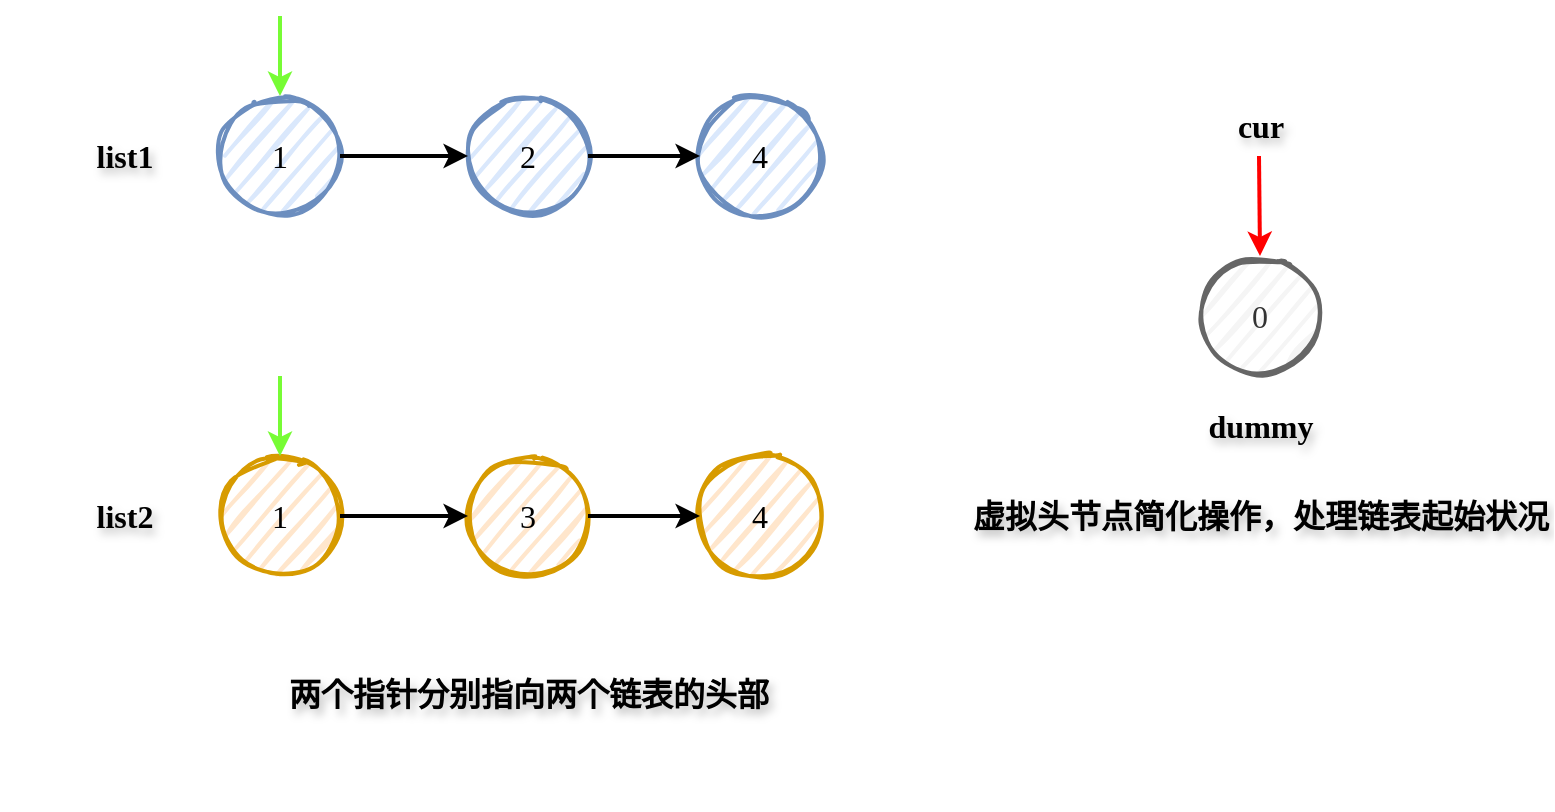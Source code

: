 <mxfile version="24.7.8" pages="4">
  <diagram name="Page-1" id="Oiq9AGII3D0nvruZMA7q">
    <mxGraphModel dx="1050" dy="522" grid="1" gridSize="10" guides="1" tooltips="1" connect="1" arrows="1" fold="1" page="1" pageScale="1" pageWidth="827" pageHeight="1169" math="0" shadow="0">
      <root>
        <mxCell id="0" />
        <mxCell id="1" parent="0" />
        <mxCell id="CLPhiW2gWFfIjptXXEM1-1" value="1" style="ellipse;whiteSpace=wrap;html=1;strokeWidth=2;fillWeight=2;hachureGap=8;fillColor=#dae8fc;fillStyle=dots;sketch=1;strokeColor=#6c8ebf;fontFamily=Comic Sans MS;fontSize=16;" vertex="1" parent="1">
          <mxGeometry x="230" y="240" width="60" height="60" as="geometry" />
        </mxCell>
        <mxCell id="CLPhiW2gWFfIjptXXEM1-2" value="1" style="ellipse;whiteSpace=wrap;html=1;strokeWidth=2;fillWeight=2;hachureGap=8;fillColor=#ffe6cc;fillStyle=dots;sketch=1;strokeColor=#d79b00;fontFamily=Comic Sans MS;fontSize=16;" vertex="1" parent="1">
          <mxGeometry x="230" y="420" width="60" height="60" as="geometry" />
        </mxCell>
        <mxCell id="CLPhiW2gWFfIjptXXEM1-3" value="2" style="ellipse;whiteSpace=wrap;html=1;strokeWidth=2;fillWeight=2;hachureGap=8;fillColor=#dae8fc;fillStyle=dots;sketch=1;strokeColor=#6c8ebf;fontFamily=Comic Sans MS;fontSize=16;" vertex="1" parent="1">
          <mxGeometry x="354" y="240" width="60" height="60" as="geometry" />
        </mxCell>
        <mxCell id="CLPhiW2gWFfIjptXXEM1-4" value="3" style="ellipse;whiteSpace=wrap;html=1;strokeWidth=2;fillWeight=2;hachureGap=8;fillColor=#ffe6cc;fillStyle=dots;sketch=1;strokeColor=#d79b00;fontFamily=Comic Sans MS;fontSize=16;" vertex="1" parent="1">
          <mxGeometry x="354" y="420" width="60" height="60" as="geometry" />
        </mxCell>
        <mxCell id="CLPhiW2gWFfIjptXXEM1-5" value="" style="endArrow=classic;html=1;rounded=0;strokeWidth=2;exitX=1;exitY=0.5;exitDx=0;exitDy=0;entryX=0;entryY=0.5;entryDx=0;entryDy=0;" edge="1" parent="1" source="CLPhiW2gWFfIjptXXEM1-1" target="CLPhiW2gWFfIjptXXEM1-3">
          <mxGeometry width="50" height="50" relative="1" as="geometry">
            <mxPoint x="390" y="300" as="sourcePoint" />
            <mxPoint x="440" y="250" as="targetPoint" />
          </mxGeometry>
        </mxCell>
        <mxCell id="CLPhiW2gWFfIjptXXEM1-6" value="" style="endArrow=classic;html=1;rounded=0;strokeWidth=2;exitX=1;exitY=0.5;exitDx=0;exitDy=0;entryX=0;entryY=0.5;entryDx=0;entryDy=0;" edge="1" parent="1" source="CLPhiW2gWFfIjptXXEM1-2" target="CLPhiW2gWFfIjptXXEM1-4">
          <mxGeometry width="50" height="50" relative="1" as="geometry">
            <mxPoint x="300" y="340" as="sourcePoint" />
            <mxPoint x="364" y="340" as="targetPoint" />
          </mxGeometry>
        </mxCell>
        <mxCell id="CLPhiW2gWFfIjptXXEM1-7" value="4" style="ellipse;whiteSpace=wrap;html=1;strokeWidth=2;fillWeight=2;hachureGap=8;fillColor=#dae8fc;fillStyle=dots;sketch=1;strokeColor=#6c8ebf;fontFamily=Comic Sans MS;fontSize=16;" vertex="1" parent="1">
          <mxGeometry x="470" y="240" width="60" height="60" as="geometry" />
        </mxCell>
        <mxCell id="CLPhiW2gWFfIjptXXEM1-8" value="" style="endArrow=classic;html=1;rounded=0;strokeWidth=2;exitX=1;exitY=0.5;exitDx=0;exitDy=0;entryX=0;entryY=0.5;entryDx=0;entryDy=0;" edge="1" parent="1" target="CLPhiW2gWFfIjptXXEM1-7" source="CLPhiW2gWFfIjptXXEM1-3">
          <mxGeometry width="50" height="50" relative="1" as="geometry">
            <mxPoint x="460" y="190" as="sourcePoint" />
            <mxPoint x="524" y="190" as="targetPoint" />
          </mxGeometry>
        </mxCell>
        <mxCell id="CLPhiW2gWFfIjptXXEM1-9" value="4" style="ellipse;whiteSpace=wrap;html=1;strokeWidth=2;fillWeight=2;hachureGap=8;fillColor=#ffe6cc;fillStyle=dots;sketch=1;strokeColor=#d79b00;fontFamily=Comic Sans MS;fontSize=16;" vertex="1" parent="1">
          <mxGeometry x="470" y="420" width="60" height="60" as="geometry" />
        </mxCell>
        <mxCell id="CLPhiW2gWFfIjptXXEM1-10" value="" style="endArrow=classic;html=1;rounded=0;strokeWidth=2;exitX=1;exitY=0.5;exitDx=0;exitDy=0;entryX=0;entryY=0.5;entryDx=0;entryDy=0;" edge="1" parent="1" source="CLPhiW2gWFfIjptXXEM1-4" target="CLPhiW2gWFfIjptXXEM1-9">
          <mxGeometry width="50" height="50" relative="1" as="geometry">
            <mxPoint x="424" y="340" as="sourcePoint" />
            <mxPoint x="480" y="340" as="targetPoint" />
          </mxGeometry>
        </mxCell>
        <mxCell id="CLPhiW2gWFfIjptXXEM1-11" value="" style="endArrow=classic;html=1;rounded=0;strokeWidth=2;entryX=0.5;entryY=0;entryDx=0;entryDy=0;fillColor=#f8cecc;strokeColor=#77FC35;" edge="1" parent="1" target="CLPhiW2gWFfIjptXXEM1-1">
          <mxGeometry width="50" height="50" relative="1" as="geometry">
            <mxPoint x="260" y="200" as="sourcePoint" />
            <mxPoint x="300" y="130" as="targetPoint" />
          </mxGeometry>
        </mxCell>
        <mxCell id="CLPhiW2gWFfIjptXXEM1-12" value="" style="endArrow=classic;html=1;rounded=0;strokeWidth=2;entryX=0.5;entryY=0;entryDx=0;entryDy=0;strokeColor=#77FC35;" edge="1" parent="1" target="CLPhiW2gWFfIjptXXEM1-2">
          <mxGeometry width="50" height="50" relative="1" as="geometry">
            <mxPoint x="260" y="380" as="sourcePoint" />
            <mxPoint x="259.5" y="420" as="targetPoint" />
          </mxGeometry>
        </mxCell>
        <mxCell id="CLPhiW2gWFfIjptXXEM1-13" value="0" style="ellipse;whiteSpace=wrap;html=1;strokeWidth=2;fillWeight=2;hachureGap=8;fillColor=#f5f5f5;fillStyle=dots;sketch=1;strokeColor=#666666;fontFamily=Comic Sans MS;fontSize=16;fontColor=#333333;" vertex="1" parent="1">
          <mxGeometry x="720" y="320" width="60" height="60" as="geometry" />
        </mxCell>
        <mxCell id="CLPhiW2gWFfIjptXXEM1-14" value="" style="endArrow=classic;html=1;rounded=0;strokeWidth=2;fillColor=#f8cecc;strokeColor=#FF0000;entryX=0.5;entryY=0;entryDx=0;entryDy=0;" edge="1" parent="1" target="CLPhiW2gWFfIjptXXEM1-13">
          <mxGeometry width="50" height="50" relative="1" as="geometry">
            <mxPoint x="749.5" y="270" as="sourcePoint" />
            <mxPoint x="750" y="320" as="targetPoint" />
          </mxGeometry>
        </mxCell>
        <mxCell id="CLPhiW2gWFfIjptXXEM1-15" value="&lt;font style=&quot;font-size: 16px;&quot;&gt;&lt;b&gt;dummy&lt;/b&gt;&lt;/font&gt;" style="text;html=1;align=center;verticalAlign=middle;whiteSpace=wrap;rounded=0;fontSize=16;textShadow=1;aspect=fixed;fontFamily=HarmonyOS Sans;" vertex="1" parent="1">
          <mxGeometry x="687.5" y="380" width="125" height="50" as="geometry" />
        </mxCell>
        <mxCell id="CLPhiW2gWFfIjptXXEM1-16" value="&lt;font style=&quot;font-size: 16px;&quot;&gt;&lt;b&gt;cur&lt;/b&gt;&lt;/font&gt;" style="text;html=1;align=center;verticalAlign=middle;whiteSpace=wrap;rounded=0;fontSize=16;textShadow=1;aspect=fixed;fontFamily=HarmonyOS Sans;" vertex="1" parent="1">
          <mxGeometry x="687.5" y="230" width="125" height="50" as="geometry" />
        </mxCell>
        <mxCell id="CLPhiW2gWFfIjptXXEM1-17" value="&lt;font style=&quot;font-size: 16px;&quot;&gt;&lt;b&gt;list1&lt;/b&gt;&lt;/font&gt;" style="text;html=1;align=center;verticalAlign=middle;whiteSpace=wrap;rounded=0;fontSize=16;textShadow=1;aspect=fixed;fontFamily=HarmonyOS Sans;" vertex="1" parent="1">
          <mxGeometry x="120" y="245" width="125" height="50" as="geometry" />
        </mxCell>
        <mxCell id="CLPhiW2gWFfIjptXXEM1-18" value="&lt;font style=&quot;font-size: 16px;&quot;&gt;&lt;b&gt;list2&lt;/b&gt;&lt;/font&gt;" style="text;html=1;align=center;verticalAlign=middle;whiteSpace=wrap;rounded=0;fontSize=16;textShadow=1;aspect=fixed;fontFamily=HarmonyOS Sans;" vertex="1" parent="1">
          <mxGeometry x="120" y="425" width="125" height="50" as="geometry" />
        </mxCell>
        <mxCell id="CLPhiW2gWFfIjptXXEM1-19" value="&lt;b&gt;虚拟头节点简化操作，处理链表起始状况&lt;/b&gt;" style="text;html=1;align=center;verticalAlign=middle;whiteSpace=wrap;rounded=0;fontSize=16;textShadow=1;aspect=fixed;fontFamily=HarmonyOS Sans;" vertex="1" parent="1">
          <mxGeometry x="603.75" y="391.5" width="292.5" height="117" as="geometry" />
        </mxCell>
        <mxCell id="CLPhiW2gWFfIjptXXEM1-20" value="&lt;b&gt;两个指针分别指向两个链表的头部&lt;/b&gt;" style="text;html=1;align=center;verticalAlign=middle;whiteSpace=wrap;rounded=0;fontSize=16;textShadow=1;aspect=fixed;fontFamily=HarmonyOS Sans;" vertex="1" parent="1">
          <mxGeometry x="237.75" y="480" width="292.5" height="117" as="geometry" />
        </mxCell>
      </root>
    </mxGraphModel>
  </diagram>
  <diagram id="5lkWdfLF6kecg7mWYJKn" name="Page-2">
    <mxGraphModel dx="1050" dy="522" grid="1" gridSize="10" guides="1" tooltips="1" connect="1" arrows="1" fold="1" page="1" pageScale="1" pageWidth="827" pageHeight="1169" math="0" shadow="0">
      <root>
        <mxCell id="0" />
        <mxCell id="1" parent="0" />
        <mxCell id="cNdLmp2RzwPViIMugcrR-1" value="1" style="ellipse;whiteSpace=wrap;html=1;strokeWidth=2;fillWeight=2;hachureGap=8;fillColor=#dae8fc;fillStyle=dots;sketch=1;strokeColor=#6c8ebf;fontFamily=Comic Sans MS;fontSize=16;" vertex="1" parent="1">
          <mxGeometry x="230" y="240" width="60" height="60" as="geometry" />
        </mxCell>
        <mxCell id="cNdLmp2RzwPViIMugcrR-3" value="2" style="ellipse;whiteSpace=wrap;html=1;strokeWidth=2;fillWeight=2;hachureGap=8;fillColor=#dae8fc;fillStyle=dots;sketch=1;strokeColor=#6c8ebf;fontFamily=Comic Sans MS;fontSize=16;" vertex="1" parent="1">
          <mxGeometry x="354" y="240" width="60" height="60" as="geometry" />
        </mxCell>
        <mxCell id="cNdLmp2RzwPViIMugcrR-4" value="3" style="ellipse;whiteSpace=wrap;html=1;strokeWidth=2;fillWeight=2;hachureGap=8;fillColor=#ffe6cc;fillStyle=dots;sketch=1;strokeColor=#d79b00;fontFamily=Comic Sans MS;fontSize=16;" vertex="1" parent="1">
          <mxGeometry x="354" y="420" width="60" height="60" as="geometry" />
        </mxCell>
        <mxCell id="cNdLmp2RzwPViIMugcrR-5" value="" style="endArrow=classic;html=1;rounded=0;strokeWidth=2;exitX=1;exitY=0.5;exitDx=0;exitDy=0;entryX=0;entryY=0.5;entryDx=0;entryDy=0;" edge="1" parent="1" source="cNdLmp2RzwPViIMugcrR-1" target="cNdLmp2RzwPViIMugcrR-3">
          <mxGeometry width="50" height="50" relative="1" as="geometry">
            <mxPoint x="390" y="300" as="sourcePoint" />
            <mxPoint x="440" y="250" as="targetPoint" />
          </mxGeometry>
        </mxCell>
        <mxCell id="cNdLmp2RzwPViIMugcrR-7" value="4" style="ellipse;whiteSpace=wrap;html=1;strokeWidth=2;fillWeight=2;hachureGap=8;fillColor=#dae8fc;fillStyle=dots;sketch=1;strokeColor=#6c8ebf;fontFamily=Comic Sans MS;fontSize=16;" vertex="1" parent="1">
          <mxGeometry x="470" y="240" width="60" height="60" as="geometry" />
        </mxCell>
        <mxCell id="cNdLmp2RzwPViIMugcrR-8" value="" style="endArrow=classic;html=1;rounded=0;strokeWidth=2;exitX=1;exitY=0.5;exitDx=0;exitDy=0;entryX=0;entryY=0.5;entryDx=0;entryDy=0;" edge="1" parent="1" source="cNdLmp2RzwPViIMugcrR-3" target="cNdLmp2RzwPViIMugcrR-7">
          <mxGeometry width="50" height="50" relative="1" as="geometry">
            <mxPoint x="460" y="190" as="sourcePoint" />
            <mxPoint x="524" y="190" as="targetPoint" />
          </mxGeometry>
        </mxCell>
        <mxCell id="cNdLmp2RzwPViIMugcrR-9" value="4" style="ellipse;whiteSpace=wrap;html=1;strokeWidth=2;fillWeight=2;hachureGap=8;fillColor=#ffe6cc;fillStyle=dots;sketch=1;strokeColor=#d79b00;fontFamily=Comic Sans MS;fontSize=16;" vertex="1" parent="1">
          <mxGeometry x="470" y="420" width="60" height="60" as="geometry" />
        </mxCell>
        <mxCell id="cNdLmp2RzwPViIMugcrR-10" value="" style="endArrow=classic;html=1;rounded=0;strokeWidth=2;exitX=1;exitY=0.5;exitDx=0;exitDy=0;entryX=0;entryY=0.5;entryDx=0;entryDy=0;" edge="1" parent="1" source="cNdLmp2RzwPViIMugcrR-4" target="cNdLmp2RzwPViIMugcrR-9">
          <mxGeometry width="50" height="50" relative="1" as="geometry">
            <mxPoint x="424" y="340" as="sourcePoint" />
            <mxPoint x="480" y="340" as="targetPoint" />
          </mxGeometry>
        </mxCell>
        <mxCell id="cNdLmp2RzwPViIMugcrR-11" value="" style="endArrow=classic;html=1;rounded=0;strokeWidth=2;entryX=0.5;entryY=0;entryDx=0;entryDy=0;fillColor=#f8cecc;strokeColor=#77FC35;" edge="1" parent="1" target="cNdLmp2RzwPViIMugcrR-1">
          <mxGeometry width="50" height="50" relative="1" as="geometry">
            <mxPoint x="260" y="200" as="sourcePoint" />
            <mxPoint x="300" y="130" as="targetPoint" />
          </mxGeometry>
        </mxCell>
        <mxCell id="cNdLmp2RzwPViIMugcrR-12" value="" style="endArrow=classic;html=1;rounded=0;strokeWidth=2;entryX=0.5;entryY=0;entryDx=0;entryDy=0;strokeColor=#77FC35;" edge="1" parent="1" target="cNdLmp2RzwPViIMugcrR-4">
          <mxGeometry width="50" height="50" relative="1" as="geometry">
            <mxPoint x="384" y="380" as="sourcePoint" />
            <mxPoint x="380" y="420" as="targetPoint" />
          </mxGeometry>
        </mxCell>
        <mxCell id="cNdLmp2RzwPViIMugcrR-13" value="0" style="ellipse;whiteSpace=wrap;html=1;strokeWidth=2;fillWeight=2;hachureGap=8;fillColor=#f5f5f5;fillStyle=dots;sketch=1;strokeColor=#666666;fontFamily=Comic Sans MS;fontSize=16;fontColor=#333333;" vertex="1" parent="1">
          <mxGeometry x="720" y="320" width="60" height="60" as="geometry" />
        </mxCell>
        <mxCell id="cNdLmp2RzwPViIMugcrR-14" value="" style="endArrow=classic;html=1;rounded=0;strokeWidth=2;fillColor=#f8cecc;strokeColor=#FF0000;entryX=0.5;entryY=0;entryDx=0;entryDy=0;" edge="1" parent="1" target="cNdLmp2RzwPViIMugcrR-23">
          <mxGeometry width="50" height="50" relative="1" as="geometry">
            <mxPoint x="879.5" y="270" as="sourcePoint" />
            <mxPoint x="880" y="320" as="targetPoint" />
          </mxGeometry>
        </mxCell>
        <mxCell id="cNdLmp2RzwPViIMugcrR-15" value="&lt;font style=&quot;font-size: 16px;&quot;&gt;&lt;b&gt;dummy&lt;/b&gt;&lt;/font&gt;" style="text;html=1;align=center;verticalAlign=middle;whiteSpace=wrap;rounded=0;fontSize=16;textShadow=1;aspect=fixed;fontFamily=HarmonyOS Sans;" vertex="1" parent="1">
          <mxGeometry x="687.5" y="380" width="125" height="50" as="geometry" />
        </mxCell>
        <mxCell id="cNdLmp2RzwPViIMugcrR-16" value="&lt;font style=&quot;font-size: 16px;&quot;&gt;&lt;b&gt;cur&lt;/b&gt;&lt;/font&gt;" style="text;html=1;align=center;verticalAlign=middle;whiteSpace=wrap;rounded=0;fontSize=16;textShadow=1;aspect=fixed;fontFamily=HarmonyOS Sans;" vertex="1" parent="1">
          <mxGeometry x="817.5" y="230" width="125" height="50" as="geometry" />
        </mxCell>
        <mxCell id="cNdLmp2RzwPViIMugcrR-17" value="&lt;font style=&quot;font-size: 16px;&quot;&gt;&lt;b&gt;list1&lt;/b&gt;&lt;/font&gt;" style="text;html=1;align=center;verticalAlign=middle;whiteSpace=wrap;rounded=0;fontSize=16;textShadow=1;aspect=fixed;fontFamily=HarmonyOS Sans;" vertex="1" parent="1">
          <mxGeometry x="120" y="245" width="125" height="50" as="geometry" />
        </mxCell>
        <mxCell id="cNdLmp2RzwPViIMugcrR-18" value="&lt;font style=&quot;font-size: 16px;&quot;&gt;&lt;b&gt;list2&lt;/b&gt;&lt;/font&gt;" style="text;html=1;align=center;verticalAlign=middle;whiteSpace=wrap;rounded=0;fontSize=16;textShadow=1;aspect=fixed;fontFamily=HarmonyOS Sans;" vertex="1" parent="1">
          <mxGeometry x="120" y="425" width="125" height="50" as="geometry" />
        </mxCell>
        <mxCell id="cNdLmp2RzwPViIMugcrR-20" value="&lt;b&gt;list2指针所指的值≤list1指针所指的值&lt;/b&gt;" style="text;html=1;align=center;verticalAlign=middle;whiteSpace=wrap;rounded=0;fontSize=16;textShadow=1;aspect=fixed;fontFamily=HarmonyOS Sans;" vertex="1" parent="1">
          <mxGeometry x="230" y="470" width="292.5" height="117" as="geometry" />
        </mxCell>
        <mxCell id="cNdLmp2RzwPViIMugcrR-22" value="&lt;div style=&quot;&quot;&gt;&lt;span style=&quot;background-color: initial; font-size: 16px;&quot;&gt;&lt;font face=&quot;HarmonyOS Sans&quot;&gt;&lt;b&gt;cur.next = list2&lt;/b&gt;&lt;/font&gt;&lt;/span&gt;&lt;/div&gt;&lt;div style=&quot;&quot;&gt;&lt;span style=&quot;background-color: initial; font-size: 16px;&quot;&gt;&lt;font face=&quot;HarmonyOS Sans&quot;&gt;&lt;b&gt;list2=list2.next&lt;/b&gt;&lt;/font&gt;&lt;/span&gt;&lt;/div&gt;&lt;div style=&quot;&quot;&gt;&lt;b style=&quot;background-color: initial; font-family: &amp;quot;HarmonyOS Sans&amp;quot;; font-size: 16px;&quot;&gt;cur=cur.next&lt;/b&gt;&lt;br&gt;&lt;/div&gt;" style="text;whiteSpace=wrap;html=1;shadow=0;" vertex="1" parent="1">
          <mxGeometry x="690" y="430" width="120" height="80" as="geometry" />
        </mxCell>
        <mxCell id="cNdLmp2RzwPViIMugcrR-23" value="1" style="ellipse;whiteSpace=wrap;html=1;strokeWidth=2;fillWeight=2;hachureGap=8;fillColor=#ffe6cc;fillStyle=dots;sketch=1;strokeColor=#d79b00;fontFamily=Comic Sans MS;fontSize=16;" vertex="1" parent="1">
          <mxGeometry x="850" y="320" width="60" height="60" as="geometry" />
        </mxCell>
        <mxCell id="cNdLmp2RzwPViIMugcrR-24" value="" style="endArrow=classic;html=1;rounded=0;strokeWidth=2;exitX=1;exitY=0.5;exitDx=0;exitDy=0;entryX=0;entryY=0.5;entryDx=0;entryDy=0;" edge="1" parent="1" source="cNdLmp2RzwPViIMugcrR-13" target="cNdLmp2RzwPViIMugcrR-23">
          <mxGeometry width="50" height="50" relative="1" as="geometry">
            <mxPoint x="786" y="349.5" as="sourcePoint" />
            <mxPoint x="850" y="349.5" as="targetPoint" />
          </mxGeometry>
        </mxCell>
        <mxCell id="cNdLmp2RzwPViIMugcrR-26" value="1" style="ellipse;whiteSpace=wrap;html=1;strokeWidth=2;fillWeight=2;hachureGap=8;fillColor=#ffe6cc;fillStyle=dots;sketch=1;strokeColor=#d79b00;fontFamily=Comic Sans MS;fontSize=16;" vertex="1" parent="1">
          <mxGeometry x="230" y="420" width="60" height="60" as="geometry" />
        </mxCell>
        <mxCell id="cNdLmp2RzwPViIMugcrR-27" value="" style="endArrow=classic;html=1;rounded=0;strokeWidth=2;exitX=1;exitY=0.5;exitDx=0;exitDy=0;entryX=0;entryY=0.5;entryDx=0;entryDy=0;dashed=1;" edge="1" parent="1" source="cNdLmp2RzwPViIMugcrR-26" target="cNdLmp2RzwPViIMugcrR-4">
          <mxGeometry width="50" height="50" relative="1" as="geometry">
            <mxPoint x="290" y="449.5" as="sourcePoint" />
            <mxPoint x="360" y="449.5" as="targetPoint" />
          </mxGeometry>
        </mxCell>
        <mxCell id="cNdLmp2RzwPViIMugcrR-28" value="" style="rounded=1;whiteSpace=wrap;html=1;strokeWidth=2;fillWeight=4;hachureGap=8;hachureAngle=45;sketch=1;fillColor=#FF0000;strokeColor=#FF0000;" vertex="1" parent="1">
          <mxGeometry x="210" y="400" width="100" height="100" as="geometry" />
        </mxCell>
      </root>
    </mxGraphModel>
  </diagram>
  <diagram id="zVnOoEWW_B8zGZs3e8_p" name="Page-3">
    <mxGraphModel dx="1235" dy="614" grid="1" gridSize="10" guides="1" tooltips="1" connect="1" arrows="1" fold="1" page="1" pageScale="1" pageWidth="827" pageHeight="1169" math="0" shadow="0">
      <root>
        <mxCell id="0" />
        <mxCell id="1" parent="0" />
        <mxCell id="CKVana8froNDufrNzIn4-1" value="1" style="ellipse;whiteSpace=wrap;html=1;strokeWidth=2;fillWeight=2;hachureGap=8;fillColor=#dae8fc;fillStyle=dots;sketch=1;strokeColor=#6c8ebf;fontFamily=Comic Sans MS;fontSize=16;" vertex="1" parent="1">
          <mxGeometry x="230" y="240" width="60" height="60" as="geometry" />
        </mxCell>
        <mxCell id="CKVana8froNDufrNzIn4-2" value="2" style="ellipse;whiteSpace=wrap;html=1;strokeWidth=2;fillWeight=2;hachureGap=8;fillColor=#dae8fc;fillStyle=dots;sketch=1;strokeColor=#6c8ebf;fontFamily=Comic Sans MS;fontSize=16;" vertex="1" parent="1">
          <mxGeometry x="354" y="240" width="60" height="60" as="geometry" />
        </mxCell>
        <mxCell id="CKVana8froNDufrNzIn4-3" value="3" style="ellipse;whiteSpace=wrap;html=1;strokeWidth=2;fillWeight=2;hachureGap=8;fillColor=#ffe6cc;fillStyle=dots;sketch=1;strokeColor=#d79b00;fontFamily=Comic Sans MS;fontSize=16;" vertex="1" parent="1">
          <mxGeometry x="354" y="420" width="60" height="60" as="geometry" />
        </mxCell>
        <mxCell id="CKVana8froNDufrNzIn4-4" value="" style="endArrow=classic;html=1;rounded=0;strokeWidth=2;exitX=1;exitY=0.5;exitDx=0;exitDy=0;entryX=0;entryY=0.5;entryDx=0;entryDy=0;dashed=1;" edge="1" parent="1" source="CKVana8froNDufrNzIn4-1" target="CKVana8froNDufrNzIn4-2">
          <mxGeometry width="50" height="50" relative="1" as="geometry">
            <mxPoint x="390" y="300" as="sourcePoint" />
            <mxPoint x="440" y="250" as="targetPoint" />
          </mxGeometry>
        </mxCell>
        <mxCell id="CKVana8froNDufrNzIn4-5" value="4" style="ellipse;whiteSpace=wrap;html=1;strokeWidth=2;fillWeight=2;hachureGap=8;fillColor=#dae8fc;fillStyle=dots;sketch=1;strokeColor=#6c8ebf;fontFamily=Comic Sans MS;fontSize=16;" vertex="1" parent="1">
          <mxGeometry x="470" y="240" width="60" height="60" as="geometry" />
        </mxCell>
        <mxCell id="CKVana8froNDufrNzIn4-6" value="" style="endArrow=classic;html=1;rounded=0;strokeWidth=2;exitX=1;exitY=0.5;exitDx=0;exitDy=0;entryX=0;entryY=0.5;entryDx=0;entryDy=0;" edge="1" parent="1" source="CKVana8froNDufrNzIn4-2" target="CKVana8froNDufrNzIn4-5">
          <mxGeometry width="50" height="50" relative="1" as="geometry">
            <mxPoint x="460" y="190" as="sourcePoint" />
            <mxPoint x="524" y="190" as="targetPoint" />
          </mxGeometry>
        </mxCell>
        <mxCell id="CKVana8froNDufrNzIn4-7" value="4" style="ellipse;whiteSpace=wrap;html=1;strokeWidth=2;fillWeight=2;hachureGap=8;fillColor=#ffe6cc;fillStyle=dots;sketch=1;strokeColor=#d79b00;fontFamily=Comic Sans MS;fontSize=16;" vertex="1" parent="1">
          <mxGeometry x="470" y="420" width="60" height="60" as="geometry" />
        </mxCell>
        <mxCell id="CKVana8froNDufrNzIn4-8" value="" style="endArrow=classic;html=1;rounded=0;strokeWidth=2;exitX=1;exitY=0.5;exitDx=0;exitDy=0;entryX=0;entryY=0.5;entryDx=0;entryDy=0;" edge="1" parent="1" source="CKVana8froNDufrNzIn4-3" target="CKVana8froNDufrNzIn4-7">
          <mxGeometry width="50" height="50" relative="1" as="geometry">
            <mxPoint x="424" y="340" as="sourcePoint" />
            <mxPoint x="480" y="340" as="targetPoint" />
          </mxGeometry>
        </mxCell>
        <mxCell id="CKVana8froNDufrNzIn4-9" value="" style="endArrow=classic;html=1;rounded=0;strokeWidth=2;entryX=0.5;entryY=0;entryDx=0;entryDy=0;fillColor=#f8cecc;strokeColor=#77FC35;" edge="1" parent="1" target="CKVana8froNDufrNzIn4-2">
          <mxGeometry width="50" height="50" relative="1" as="geometry">
            <mxPoint x="384" y="200" as="sourcePoint" />
            <mxPoint x="390" y="240" as="targetPoint" />
          </mxGeometry>
        </mxCell>
        <mxCell id="CKVana8froNDufrNzIn4-10" value="" style="endArrow=classic;html=1;rounded=0;strokeWidth=2;entryX=0.5;entryY=0;entryDx=0;entryDy=0;strokeColor=#77FC35;" edge="1" parent="1" target="CKVana8froNDufrNzIn4-3">
          <mxGeometry width="50" height="50" relative="1" as="geometry">
            <mxPoint x="384" y="380" as="sourcePoint" />
            <mxPoint x="380" y="420" as="targetPoint" />
          </mxGeometry>
        </mxCell>
        <mxCell id="CKVana8froNDufrNzIn4-11" value="0" style="ellipse;whiteSpace=wrap;html=1;strokeWidth=2;fillWeight=2;hachureGap=8;fillColor=#f5f5f5;fillStyle=dots;sketch=1;strokeColor=#666666;fontFamily=Comic Sans MS;fontSize=16;fontColor=#333333;" vertex="1" parent="1">
          <mxGeometry x="720" y="320" width="60" height="60" as="geometry" />
        </mxCell>
        <mxCell id="CKVana8froNDufrNzIn4-12" value="" style="endArrow=classic;html=1;rounded=0;strokeWidth=2;fillColor=#f8cecc;strokeColor=#FF0000;entryX=0.5;entryY=0;entryDx=0;entryDy=0;" edge="1" parent="1" target="CKVana8froNDufrNzIn4-24">
          <mxGeometry width="50" height="50" relative="1" as="geometry">
            <mxPoint x="1009.5" y="270" as="sourcePoint" />
            <mxPoint x="1010" y="320" as="targetPoint" />
          </mxGeometry>
        </mxCell>
        <mxCell id="CKVana8froNDufrNzIn4-13" value="&lt;font style=&quot;font-size: 16px;&quot;&gt;&lt;b&gt;dummy&lt;/b&gt;&lt;/font&gt;" style="text;html=1;align=center;verticalAlign=middle;whiteSpace=wrap;rounded=0;fontSize=16;textShadow=1;aspect=fixed;fontFamily=HarmonyOS Sans;" vertex="1" parent="1">
          <mxGeometry x="687.5" y="380" width="125" height="50" as="geometry" />
        </mxCell>
        <mxCell id="CKVana8froNDufrNzIn4-14" value="&lt;font style=&quot;font-size: 16px;&quot;&gt;&lt;b&gt;cur&lt;/b&gt;&lt;/font&gt;" style="text;html=1;align=center;verticalAlign=middle;whiteSpace=wrap;rounded=0;fontSize=16;textShadow=1;aspect=fixed;fontFamily=HarmonyOS Sans;" vertex="1" parent="1">
          <mxGeometry x="947.5" y="230" width="125" height="50" as="geometry" />
        </mxCell>
        <mxCell id="CKVana8froNDufrNzIn4-15" value="&lt;font style=&quot;font-size: 16px;&quot;&gt;&lt;b&gt;list1&lt;/b&gt;&lt;/font&gt;" style="text;html=1;align=center;verticalAlign=middle;whiteSpace=wrap;rounded=0;fontSize=16;textShadow=1;aspect=fixed;fontFamily=HarmonyOS Sans;" vertex="1" parent="1">
          <mxGeometry x="120" y="245" width="125" height="50" as="geometry" />
        </mxCell>
        <mxCell id="CKVana8froNDufrNzIn4-16" value="&lt;font style=&quot;font-size: 16px;&quot;&gt;&lt;b&gt;list2&lt;/b&gt;&lt;/font&gt;" style="text;html=1;align=center;verticalAlign=middle;whiteSpace=wrap;rounded=0;fontSize=16;textShadow=1;aspect=fixed;fontFamily=HarmonyOS Sans;" vertex="1" parent="1">
          <mxGeometry x="120" y="425" width="125" height="50" as="geometry" />
        </mxCell>
        <mxCell id="CKVana8froNDufrNzIn4-17" value="&lt;b&gt;list2指针所指的值＞list1指针所指的值&lt;/b&gt;" style="text;html=1;align=center;verticalAlign=middle;whiteSpace=wrap;rounded=0;fontSize=16;textShadow=1;aspect=fixed;fontFamily=HarmonyOS Sans;" vertex="1" parent="1">
          <mxGeometry x="230" y="470" width="292.5" height="117" as="geometry" />
        </mxCell>
        <mxCell id="CKVana8froNDufrNzIn4-18" value="&lt;div style=&quot;&quot;&gt;&lt;span style=&quot;background-color: initial; font-size: 16px;&quot;&gt;&lt;font face=&quot;HarmonyOS Sans&quot;&gt;&lt;b&gt;cur.next = list1&lt;/b&gt;&lt;/font&gt;&lt;/span&gt;&lt;/div&gt;&lt;div style=&quot;&quot;&gt;&lt;span style=&quot;background-color: initial; font-size: 16px;&quot;&gt;&lt;font face=&quot;HarmonyOS Sans&quot;&gt;&lt;b&gt;list1=list1.next&lt;/b&gt;&lt;/font&gt;&lt;/span&gt;&lt;/div&gt;&lt;div style=&quot;&quot;&gt;&lt;b style=&quot;background-color: initial; font-family: &amp;quot;HarmonyOS Sans&amp;quot;; font-size: 16px;&quot;&gt;cur=cur.next&lt;/b&gt;&lt;br&gt;&lt;/div&gt;" style="text;whiteSpace=wrap;html=1;shadow=0;" vertex="1" parent="1">
          <mxGeometry x="690" y="430" width="120" height="80" as="geometry" />
        </mxCell>
        <mxCell id="CKVana8froNDufrNzIn4-19" value="1" style="ellipse;whiteSpace=wrap;html=1;strokeWidth=2;fillWeight=2;hachureGap=8;fillColor=#ffe6cc;fillStyle=dots;sketch=1;strokeColor=#d79b00;fontFamily=Comic Sans MS;fontSize=16;" vertex="1" parent="1">
          <mxGeometry x="850" y="320" width="60" height="60" as="geometry" />
        </mxCell>
        <mxCell id="CKVana8froNDufrNzIn4-20" value="" style="endArrow=classic;html=1;rounded=0;strokeWidth=2;exitX=1;exitY=0.5;exitDx=0;exitDy=0;entryX=0;entryY=0.5;entryDx=0;entryDy=0;" edge="1" parent="1" source="CKVana8froNDufrNzIn4-11" target="CKVana8froNDufrNzIn4-19">
          <mxGeometry width="50" height="50" relative="1" as="geometry">
            <mxPoint x="786" y="349.5" as="sourcePoint" />
            <mxPoint x="850" y="349.5" as="targetPoint" />
          </mxGeometry>
        </mxCell>
        <mxCell id="CKVana8froNDufrNzIn4-21" value="1" style="ellipse;whiteSpace=wrap;html=1;strokeWidth=2;fillWeight=2;hachureGap=8;fillColor=#ffe6cc;fillStyle=dots;sketch=1;strokeColor=#d79b00;fontFamily=Comic Sans MS;fontSize=16;" vertex="1" parent="1">
          <mxGeometry x="230" y="420" width="60" height="60" as="geometry" />
        </mxCell>
        <mxCell id="CKVana8froNDufrNzIn4-22" value="" style="endArrow=classic;html=1;rounded=0;strokeWidth=2;exitX=1;exitY=0.5;exitDx=0;exitDy=0;entryX=0;entryY=0.5;entryDx=0;entryDy=0;dashed=1;" edge="1" parent="1" source="CKVana8froNDufrNzIn4-21" target="CKVana8froNDufrNzIn4-3">
          <mxGeometry width="50" height="50" relative="1" as="geometry">
            <mxPoint x="290" y="449.5" as="sourcePoint" />
            <mxPoint x="360" y="449.5" as="targetPoint" />
          </mxGeometry>
        </mxCell>
        <mxCell id="CKVana8froNDufrNzIn4-23" value="" style="rounded=1;whiteSpace=wrap;html=1;strokeWidth=2;fillWeight=4;hachureGap=8;hachureAngle=45;sketch=1;fillColor=#FF0000;strokeColor=#FF0000;" vertex="1" parent="1">
          <mxGeometry x="210" y="400" width="100" height="100" as="geometry" />
        </mxCell>
        <mxCell id="CKVana8froNDufrNzIn4-24" value="1" style="ellipse;whiteSpace=wrap;html=1;strokeWidth=2;fillWeight=2;hachureGap=8;fillColor=#dae8fc;fillStyle=dots;sketch=1;strokeColor=#6c8ebf;fontFamily=Comic Sans MS;fontSize=16;" vertex="1" parent="1">
          <mxGeometry x="980" y="320" width="60" height="60" as="geometry" />
        </mxCell>
        <mxCell id="CKVana8froNDufrNzIn4-25" value="" style="endArrow=classic;html=1;rounded=0;strokeWidth=2;exitX=1;exitY=0.5;exitDx=0;exitDy=0;entryX=0;entryY=0.5;entryDx=0;entryDy=0;" edge="1" parent="1" source="CKVana8froNDufrNzIn4-19" target="CKVana8froNDufrNzIn4-24">
          <mxGeometry width="50" height="50" relative="1" as="geometry">
            <mxPoint x="790" y="360" as="sourcePoint" />
            <mxPoint x="860" y="360" as="targetPoint" />
          </mxGeometry>
        </mxCell>
        <mxCell id="CKVana8froNDufrNzIn4-26" value="" style="rounded=1;whiteSpace=wrap;html=1;strokeWidth=2;fillWeight=4;hachureGap=8;hachureAngle=45;sketch=1;fillColor=#FF0000;strokeColor=#FF0000;" vertex="1" parent="1">
          <mxGeometry x="210" y="220" width="100" height="100" as="geometry" />
        </mxCell>
      </root>
    </mxGraphModel>
  </diagram>
  <diagram id="mcDmloReDzCHYnsCmMue" name="Page-4">
    <mxGraphModel dx="1000" dy="497" grid="1" gridSize="10" guides="1" tooltips="1" connect="1" arrows="1" fold="1" page="1" pageScale="1" pageWidth="827" pageHeight="1169" math="0" shadow="0">
      <root>
        <mxCell id="0" />
        <mxCell id="1" parent="0" />
        <mxCell id="bwWkHPicKPM1_dU3elkk-1" value="1" style="ellipse;whiteSpace=wrap;html=1;strokeWidth=2;fillWeight=2;hachureGap=8;fillColor=#dae8fc;fillStyle=dots;sketch=1;strokeColor=#6c8ebf;fontFamily=Comic Sans MS;fontSize=16;" vertex="1" parent="1">
          <mxGeometry x="230" y="240" width="60" height="60" as="geometry" />
        </mxCell>
        <mxCell id="bwWkHPicKPM1_dU3elkk-2" value="2" style="ellipse;whiteSpace=wrap;html=1;strokeWidth=2;fillWeight=2;hachureGap=8;fillColor=#dae8fc;fillStyle=dots;sketch=1;strokeColor=#6c8ebf;fontFamily=Comic Sans MS;fontSize=16;" vertex="1" parent="1">
          <mxGeometry x="354" y="240" width="60" height="60" as="geometry" />
        </mxCell>
        <mxCell id="bwWkHPicKPM1_dU3elkk-3" value="3" style="ellipse;whiteSpace=wrap;html=1;strokeWidth=2;fillWeight=2;hachureGap=8;fillColor=#ffe6cc;fillStyle=dots;sketch=1;strokeColor=#d79b00;fontFamily=Comic Sans MS;fontSize=16;" vertex="1" parent="1">
          <mxGeometry x="354" y="420" width="60" height="60" as="geometry" />
        </mxCell>
        <mxCell id="bwWkHPicKPM1_dU3elkk-4" value="" style="endArrow=classic;html=1;rounded=0;strokeWidth=2;exitX=1;exitY=0.5;exitDx=0;exitDy=0;entryX=0;entryY=0.5;entryDx=0;entryDy=0;dashed=1;" edge="1" parent="1" source="bwWkHPicKPM1_dU3elkk-1" target="bwWkHPicKPM1_dU3elkk-2">
          <mxGeometry width="50" height="50" relative="1" as="geometry">
            <mxPoint x="390" y="300" as="sourcePoint" />
            <mxPoint x="440" y="250" as="targetPoint" />
          </mxGeometry>
        </mxCell>
        <mxCell id="bwWkHPicKPM1_dU3elkk-5" value="4" style="ellipse;whiteSpace=wrap;html=1;strokeWidth=2;fillWeight=2;hachureGap=8;fillColor=#dae8fc;fillStyle=dots;sketch=1;strokeColor=#6c8ebf;fontFamily=Comic Sans MS;fontSize=16;" vertex="1" parent="1">
          <mxGeometry x="470" y="240" width="60" height="60" as="geometry" />
        </mxCell>
        <mxCell id="bwWkHPicKPM1_dU3elkk-6" value="" style="endArrow=classic;html=1;rounded=0;strokeWidth=2;exitX=1;exitY=0.5;exitDx=0;exitDy=0;entryX=0;entryY=0.5;entryDx=0;entryDy=0;dashed=1;" edge="1" parent="1" source="bwWkHPicKPM1_dU3elkk-2" target="bwWkHPicKPM1_dU3elkk-5">
          <mxGeometry width="50" height="50" relative="1" as="geometry">
            <mxPoint x="460" y="190" as="sourcePoint" />
            <mxPoint x="524" y="190" as="targetPoint" />
          </mxGeometry>
        </mxCell>
        <mxCell id="bwWkHPicKPM1_dU3elkk-7" value="4" style="ellipse;whiteSpace=wrap;html=1;strokeWidth=2;fillWeight=2;hachureGap=8;fillColor=#ffe6cc;fillStyle=dots;sketch=1;strokeColor=#d79b00;fontFamily=Comic Sans MS;fontSize=16;" vertex="1" parent="1">
          <mxGeometry x="470" y="420" width="60" height="60" as="geometry" />
        </mxCell>
        <mxCell id="bwWkHPicKPM1_dU3elkk-8" value="" style="endArrow=classic;html=1;rounded=0;strokeWidth=2;exitX=1;exitY=0.5;exitDx=0;exitDy=0;entryX=0;entryY=0.5;entryDx=0;entryDy=0;" edge="1" parent="1" source="bwWkHPicKPM1_dU3elkk-3" target="bwWkHPicKPM1_dU3elkk-7">
          <mxGeometry width="50" height="50" relative="1" as="geometry">
            <mxPoint x="424" y="340" as="sourcePoint" />
            <mxPoint x="480" y="340" as="targetPoint" />
          </mxGeometry>
        </mxCell>
        <mxCell id="bwWkHPicKPM1_dU3elkk-9" value="" style="endArrow=classic;html=1;rounded=0;strokeWidth=2;entryX=0.5;entryY=0;entryDx=0;entryDy=0;fillColor=#f8cecc;strokeColor=#77FC35;" edge="1" parent="1" target="bwWkHPicKPM1_dU3elkk-5">
          <mxGeometry width="50" height="50" relative="1" as="geometry">
            <mxPoint x="500" y="200" as="sourcePoint" />
            <mxPoint x="500" y="240" as="targetPoint" />
          </mxGeometry>
        </mxCell>
        <mxCell id="bwWkHPicKPM1_dU3elkk-10" value="" style="endArrow=classic;html=1;rounded=0;strokeWidth=2;entryX=0.5;entryY=0;entryDx=0;entryDy=0;strokeColor=#77FC35;" edge="1" parent="1" target="bwWkHPicKPM1_dU3elkk-3">
          <mxGeometry width="50" height="50" relative="1" as="geometry">
            <mxPoint x="384" y="380" as="sourcePoint" />
            <mxPoint x="380" y="420" as="targetPoint" />
          </mxGeometry>
        </mxCell>
        <mxCell id="bwWkHPicKPM1_dU3elkk-11" value="0" style="ellipse;whiteSpace=wrap;html=1;strokeWidth=2;fillWeight=2;hachureGap=8;fillColor=#f5f5f5;fillStyle=dots;sketch=1;strokeColor=#666666;fontFamily=Comic Sans MS;fontSize=16;fontColor=#333333;" vertex="1" parent="1">
          <mxGeometry x="720" y="320" width="60" height="60" as="geometry" />
        </mxCell>
        <mxCell id="bwWkHPicKPM1_dU3elkk-12" value="" style="endArrow=classic;html=1;rounded=0;strokeWidth=2;fillColor=#f8cecc;strokeColor=#FF0000;entryX=0.5;entryY=0;entryDx=0;entryDy=0;" edge="1" parent="1" target="yBU78BRDo-CQifGvQD8a-1">
          <mxGeometry width="50" height="50" relative="1" as="geometry">
            <mxPoint x="1139.5" y="270" as="sourcePoint" />
            <mxPoint x="1140" y="320" as="targetPoint" />
          </mxGeometry>
        </mxCell>
        <mxCell id="bwWkHPicKPM1_dU3elkk-13" value="&lt;font style=&quot;font-size: 16px;&quot;&gt;&lt;b&gt;dummy&lt;/b&gt;&lt;/font&gt;" style="text;html=1;align=center;verticalAlign=middle;whiteSpace=wrap;rounded=0;fontSize=16;textShadow=1;aspect=fixed;fontFamily=HarmonyOS Sans;" vertex="1" parent="1">
          <mxGeometry x="687.5" y="380" width="125" height="50" as="geometry" />
        </mxCell>
        <mxCell id="bwWkHPicKPM1_dU3elkk-14" value="&lt;font style=&quot;font-size: 16px;&quot;&gt;&lt;b&gt;cur&lt;/b&gt;&lt;/font&gt;" style="text;html=1;align=center;verticalAlign=middle;whiteSpace=wrap;rounded=0;fontSize=16;textShadow=1;aspect=fixed;fontFamily=HarmonyOS Sans;" vertex="1" parent="1">
          <mxGeometry x="1077.5" y="230" width="125" height="50" as="geometry" />
        </mxCell>
        <mxCell id="bwWkHPicKPM1_dU3elkk-15" value="&lt;font style=&quot;font-size: 16px;&quot;&gt;&lt;b&gt;list1&lt;/b&gt;&lt;/font&gt;" style="text;html=1;align=center;verticalAlign=middle;whiteSpace=wrap;rounded=0;fontSize=16;textShadow=1;aspect=fixed;fontFamily=HarmonyOS Sans;" vertex="1" parent="1">
          <mxGeometry x="120" y="245" width="125" height="50" as="geometry" />
        </mxCell>
        <mxCell id="bwWkHPicKPM1_dU3elkk-16" value="&lt;font style=&quot;font-size: 16px;&quot;&gt;&lt;b&gt;list2&lt;/b&gt;&lt;/font&gt;" style="text;html=1;align=center;verticalAlign=middle;whiteSpace=wrap;rounded=0;fontSize=16;textShadow=1;aspect=fixed;fontFamily=HarmonyOS Sans;" vertex="1" parent="1">
          <mxGeometry x="120" y="425" width="125" height="50" as="geometry" />
        </mxCell>
        <mxCell id="bwWkHPicKPM1_dU3elkk-17" value="&lt;b&gt;list2指针所指的值＞list1指针所指的值&lt;/b&gt;" style="text;html=1;align=center;verticalAlign=middle;whiteSpace=wrap;rounded=0;fontSize=16;textShadow=1;aspect=fixed;fontFamily=HarmonyOS Sans;" vertex="1" parent="1">
          <mxGeometry x="230" y="470" width="292.5" height="117" as="geometry" />
        </mxCell>
        <mxCell id="bwWkHPicKPM1_dU3elkk-18" value="&lt;div style=&quot;&quot;&gt;&lt;span style=&quot;background-color: initial; font-size: 16px;&quot;&gt;&lt;font face=&quot;HarmonyOS Sans&quot;&gt;&lt;b&gt;cur.next = list1&lt;/b&gt;&lt;/font&gt;&lt;/span&gt;&lt;/div&gt;&lt;div style=&quot;&quot;&gt;&lt;span style=&quot;background-color: initial; font-size: 16px;&quot;&gt;&lt;font face=&quot;HarmonyOS Sans&quot;&gt;&lt;b&gt;list1=list1.next&lt;/b&gt;&lt;/font&gt;&lt;/span&gt;&lt;/div&gt;&lt;div style=&quot;&quot;&gt;&lt;b style=&quot;background-color: initial; font-family: &amp;quot;HarmonyOS Sans&amp;quot;; font-size: 16px;&quot;&gt;cur=cur.next&lt;/b&gt;&lt;br&gt;&lt;/div&gt;" style="text;whiteSpace=wrap;html=1;shadow=0;" vertex="1" parent="1">
          <mxGeometry x="690" y="430" width="120" height="80" as="geometry" />
        </mxCell>
        <mxCell id="bwWkHPicKPM1_dU3elkk-19" value="1" style="ellipse;whiteSpace=wrap;html=1;strokeWidth=2;fillWeight=2;hachureGap=8;fillColor=#ffe6cc;fillStyle=dots;sketch=1;strokeColor=#d79b00;fontFamily=Comic Sans MS;fontSize=16;" vertex="1" parent="1">
          <mxGeometry x="850" y="320" width="60" height="60" as="geometry" />
        </mxCell>
        <mxCell id="bwWkHPicKPM1_dU3elkk-20" value="" style="endArrow=classic;html=1;rounded=0;strokeWidth=2;exitX=1;exitY=0.5;exitDx=0;exitDy=0;entryX=0;entryY=0.5;entryDx=0;entryDy=0;" edge="1" parent="1" source="bwWkHPicKPM1_dU3elkk-11" target="bwWkHPicKPM1_dU3elkk-19">
          <mxGeometry width="50" height="50" relative="1" as="geometry">
            <mxPoint x="786" y="349.5" as="sourcePoint" />
            <mxPoint x="850" y="349.5" as="targetPoint" />
          </mxGeometry>
        </mxCell>
        <mxCell id="bwWkHPicKPM1_dU3elkk-21" value="1" style="ellipse;whiteSpace=wrap;html=1;strokeWidth=2;fillWeight=2;hachureGap=8;fillColor=#ffe6cc;fillStyle=dots;sketch=1;strokeColor=#d79b00;fontFamily=Comic Sans MS;fontSize=16;" vertex="1" parent="1">
          <mxGeometry x="230" y="420" width="60" height="60" as="geometry" />
        </mxCell>
        <mxCell id="bwWkHPicKPM1_dU3elkk-22" value="" style="endArrow=classic;html=1;rounded=0;strokeWidth=2;exitX=1;exitY=0.5;exitDx=0;exitDy=0;entryX=0;entryY=0.5;entryDx=0;entryDy=0;dashed=1;" edge="1" parent="1" source="bwWkHPicKPM1_dU3elkk-21" target="bwWkHPicKPM1_dU3elkk-3">
          <mxGeometry width="50" height="50" relative="1" as="geometry">
            <mxPoint x="290" y="449.5" as="sourcePoint" />
            <mxPoint x="360" y="449.5" as="targetPoint" />
          </mxGeometry>
        </mxCell>
        <mxCell id="bwWkHPicKPM1_dU3elkk-23" value="" style="rounded=1;whiteSpace=wrap;html=1;strokeWidth=2;fillWeight=4;hachureGap=8;hachureAngle=45;sketch=1;fillColor=#FF0000;strokeColor=#FF0000;" vertex="1" parent="1">
          <mxGeometry x="210" y="400" width="100" height="100" as="geometry" />
        </mxCell>
        <mxCell id="bwWkHPicKPM1_dU3elkk-24" value="1" style="ellipse;whiteSpace=wrap;html=1;strokeWidth=2;fillWeight=2;hachureGap=8;fillColor=#dae8fc;fillStyle=dots;sketch=1;strokeColor=#6c8ebf;fontFamily=Comic Sans MS;fontSize=16;" vertex="1" parent="1">
          <mxGeometry x="980" y="320" width="60" height="60" as="geometry" />
        </mxCell>
        <mxCell id="bwWkHPicKPM1_dU3elkk-25" value="" style="endArrow=classic;html=1;rounded=0;strokeWidth=2;exitX=1;exitY=0.5;exitDx=0;exitDy=0;entryX=0;entryY=0.5;entryDx=0;entryDy=0;" edge="1" parent="1" source="bwWkHPicKPM1_dU3elkk-19" target="bwWkHPicKPM1_dU3elkk-24">
          <mxGeometry width="50" height="50" relative="1" as="geometry">
            <mxPoint x="790" y="360" as="sourcePoint" />
            <mxPoint x="860" y="360" as="targetPoint" />
          </mxGeometry>
        </mxCell>
        <mxCell id="bwWkHPicKPM1_dU3elkk-26" value="" style="rounded=1;whiteSpace=wrap;html=1;strokeWidth=2;fillWeight=4;hachureGap=8;hachureAngle=45;sketch=1;fillColor=#FF0000;strokeColor=#FF0000;" vertex="1" parent="1">
          <mxGeometry x="210" y="220" width="100" height="100" as="geometry" />
        </mxCell>
        <mxCell id="yBU78BRDo-CQifGvQD8a-1" value="2" style="ellipse;whiteSpace=wrap;html=1;strokeWidth=2;fillWeight=2;hachureGap=8;fillColor=#dae8fc;fillStyle=dots;sketch=1;strokeColor=#6c8ebf;fontFamily=Comic Sans MS;fontSize=16;" vertex="1" parent="1">
          <mxGeometry x="1110" y="320" width="60" height="60" as="geometry" />
        </mxCell>
        <mxCell id="yBU78BRDo-CQifGvQD8a-2" value="" style="endArrow=classic;html=1;rounded=0;strokeWidth=2;exitX=1;exitY=0.5;exitDx=0;exitDy=0;entryX=0;entryY=0.5;entryDx=0;entryDy=0;" edge="1" parent="1" source="bwWkHPicKPM1_dU3elkk-24" target="yBU78BRDo-CQifGvQD8a-1">
          <mxGeometry width="50" height="50" relative="1" as="geometry">
            <mxPoint x="1040" y="349.5" as="sourcePoint" />
            <mxPoint x="1110" y="349.5" as="targetPoint" />
          </mxGeometry>
        </mxCell>
        <mxCell id="yBU78BRDo-CQifGvQD8a-3" value="" style="rounded=1;whiteSpace=wrap;html=1;strokeWidth=2;fillWeight=4;hachureGap=8;hachureAngle=45;sketch=1;fillColor=#FF0000;strokeColor=#FF0000;" vertex="1" parent="1">
          <mxGeometry x="326.25" y="220" width="100" height="100" as="geometry" />
        </mxCell>
      </root>
    </mxGraphModel>
  </diagram>
</mxfile>

